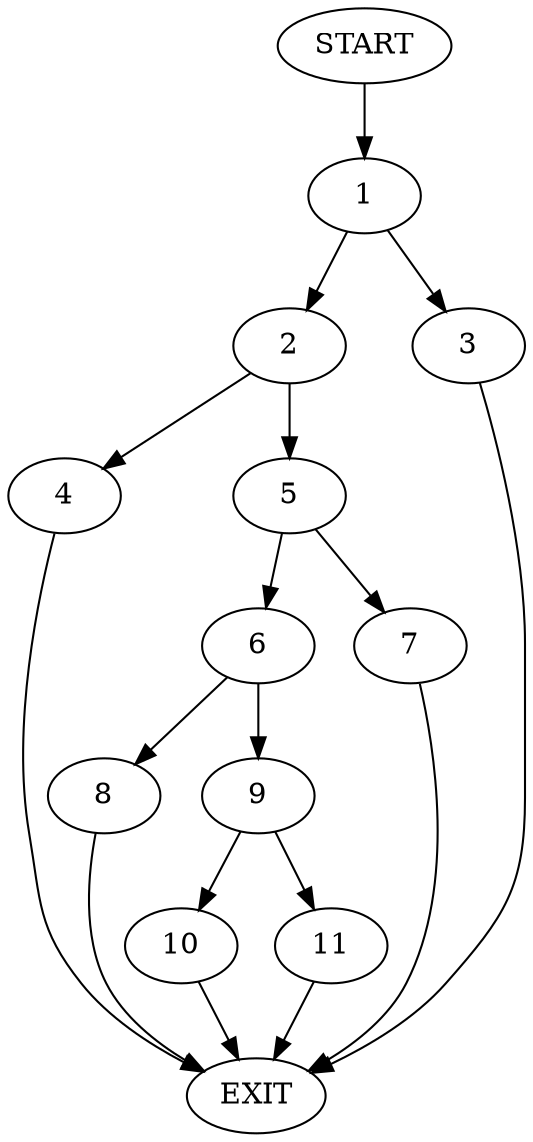 digraph {
0 [label="START"]
12 [label="EXIT"]
0 -> 1
1 -> 2
1 -> 3
2 -> 4
2 -> 5
3 -> 12
4 -> 12
5 -> 6
5 -> 7
7 -> 12
6 -> 8
6 -> 9
8 -> 12
9 -> 10
9 -> 11
11 -> 12
10 -> 12
}
